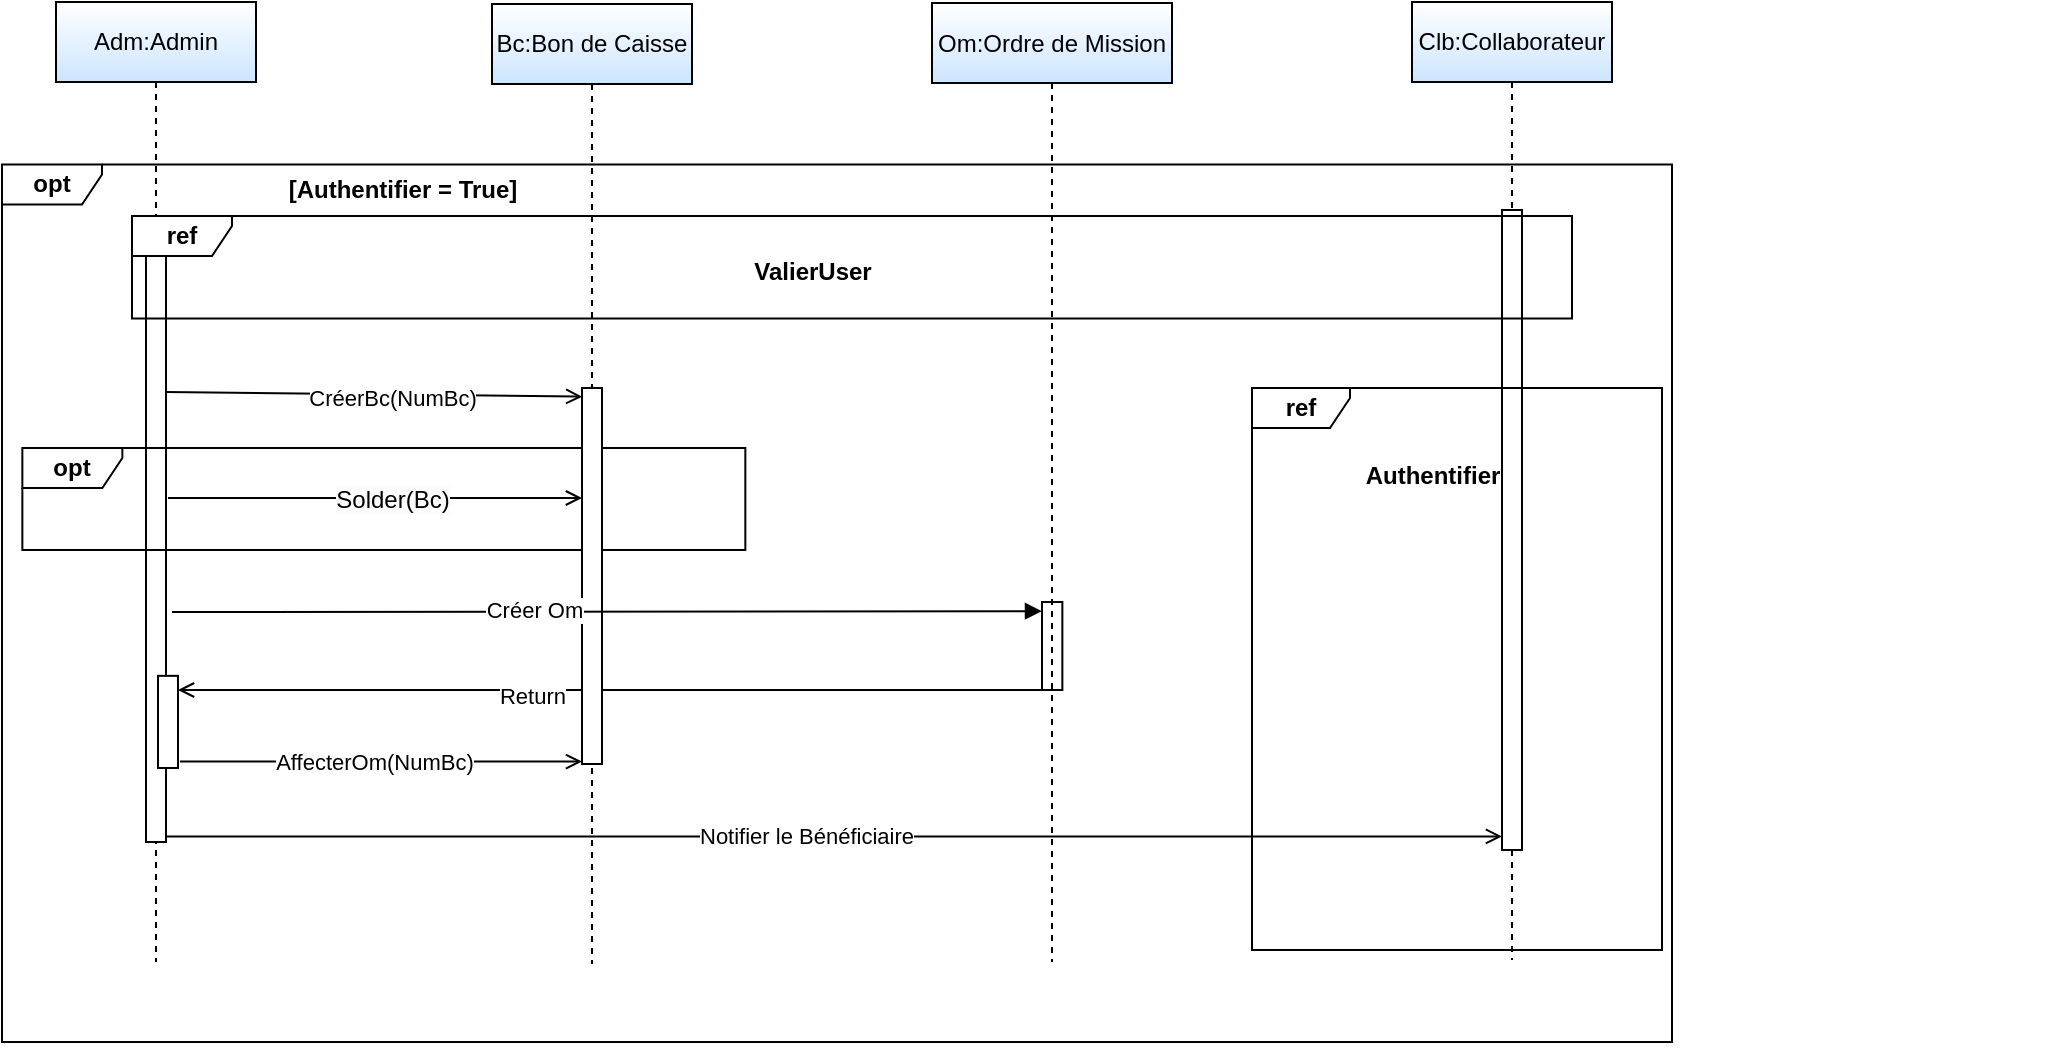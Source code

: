 <mxfile version="24.1.0" type="github">
  <diagram name="Page-1" id="2YBvvXClWsGukQMizWep">
    <mxGraphModel dx="1184" dy="739" grid="1" gridSize="10" guides="1" tooltips="1" connect="1" arrows="1" fold="1" page="1" pageScale="1" pageWidth="850" pageHeight="1100" math="0" shadow="0">
      <root>
        <mxCell id="0" />
        <mxCell id="1" parent="0" />
        <mxCell id="aM9ryv3xv72pqoxQDRHE-1" value="Adm:Admin" style="shape=umlLifeline;perimeter=lifelinePerimeter;whiteSpace=wrap;html=1;container=0;dropTarget=0;collapsible=0;recursiveResize=0;outlineConnect=0;portConstraint=eastwest;newEdgeStyle={&quot;edgeStyle&quot;:&quot;elbowEdgeStyle&quot;,&quot;elbow&quot;:&quot;vertical&quot;,&quot;curved&quot;:0,&quot;rounded&quot;:0};fillColor=default;strokeColor=#000000;gradientColor=#CCE5FF;" parent="1" vertex="1">
          <mxGeometry x="42" y="40" width="100" height="480" as="geometry" />
        </mxCell>
        <mxCell id="aM9ryv3xv72pqoxQDRHE-2" value="" style="html=1;points=[];perimeter=orthogonalPerimeter;outlineConnect=0;targetShapes=umlLifeline;portConstraint=eastwest;newEdgeStyle={&quot;edgeStyle&quot;:&quot;elbowEdgeStyle&quot;,&quot;elbow&quot;:&quot;vertical&quot;,&quot;curved&quot;:0,&quot;rounded&quot;:0};" parent="aM9ryv3xv72pqoxQDRHE-1" vertex="1">
          <mxGeometry x="45" y="110" width="10" height="310" as="geometry" />
        </mxCell>
        <mxCell id="aM9ryv3xv72pqoxQDRHE-5" value="Clb:Collaborateur" style="shape=umlLifeline;perimeter=lifelinePerimeter;whiteSpace=wrap;html=1;container=0;dropTarget=0;collapsible=0;recursiveResize=0;outlineConnect=0;portConstraint=eastwest;newEdgeStyle={&quot;edgeStyle&quot;:&quot;elbowEdgeStyle&quot;,&quot;elbow&quot;:&quot;vertical&quot;,&quot;curved&quot;:0,&quot;rounded&quot;:0};gradientColor=#CCE5FF;" parent="1" vertex="1">
          <mxGeometry x="720" y="40" width="100" height="479" as="geometry" />
        </mxCell>
        <mxCell id="n-zNSpfsTMb-PeeRXI1q-18" value="" style="group" vertex="1" connectable="0" parent="1">
          <mxGeometry x="15" y="124" width="1025" height="443" as="geometry" />
        </mxCell>
        <mxCell id="n-zNSpfsTMb-PeeRXI1q-1" value="&lt;b&gt;opt&lt;/b&gt;" style="shape=umlFrame;whiteSpace=wrap;html=1;pointerEvents=0;width=50;height=20;" vertex="1" parent="n-zNSpfsTMb-PeeRXI1q-18">
          <mxGeometry y="-2.725" width="835" height="438.725" as="geometry" />
        </mxCell>
        <mxCell id="n-zNSpfsTMb-PeeRXI1q-14" value="&lt;b&gt;[Authentifier = True]&lt;/b&gt;" style="text;html=1;align=center;verticalAlign=middle;resizable=0;points=[];autosize=1;strokeColor=none;fillColor=none;" vertex="1" parent="n-zNSpfsTMb-PeeRXI1q-18">
          <mxGeometry x="130.004" y="-5.004" width="140" height="30" as="geometry" />
        </mxCell>
        <mxCell id="n-zNSpfsTMb-PeeRXI1q-28" value="" style="group" vertex="1" connectable="0" parent="n-zNSpfsTMb-PeeRXI1q-18">
          <mxGeometry x="5.09" y="100" width="366.59" height="199" as="geometry" />
        </mxCell>
        <mxCell id="n-zNSpfsTMb-PeeRXI1q-29" value="&lt;b&gt;opt&lt;/b&gt;" style="shape=umlFrame;whiteSpace=wrap;html=1;pointerEvents=0;width=50;height=20;" vertex="1" parent="n-zNSpfsTMb-PeeRXI1q-28">
          <mxGeometry x="5.09" y="39" width="361.49" height="51" as="geometry" />
        </mxCell>
        <mxCell id="n-zNSpfsTMb-PeeRXI1q-70" value="" style="html=1;points=[];perimeter=orthogonalPerimeter;outlineConnect=0;targetShapes=umlLifeline;portConstraint=eastwest;newEdgeStyle={&quot;edgeStyle&quot;:&quot;elbowEdgeStyle&quot;,&quot;elbow&quot;:&quot;vertical&quot;,&quot;curved&quot;:0,&quot;rounded&quot;:0};" vertex="1" parent="n-zNSpfsTMb-PeeRXI1q-28">
          <mxGeometry x="72.91" y="152.92" width="10" height="46.08" as="geometry" />
        </mxCell>
        <mxCell id="n-zNSpfsTMb-PeeRXI1q-32" value="" style="html=1;points=[];perimeter=orthogonalPerimeter;outlineConnect=0;targetShapes=umlLifeline;portConstraint=eastwest;newEdgeStyle={&quot;edgeStyle&quot;:&quot;elbowEdgeStyle&quot;,&quot;elbow&quot;:&quot;vertical&quot;,&quot;curved&quot;:0,&quot;rounded&quot;:0};" vertex="1" parent="n-zNSpfsTMb-PeeRXI1q-18">
          <mxGeometry x="520" y="216" width="10.18" height="44" as="geometry" />
        </mxCell>
        <mxCell id="n-zNSpfsTMb-PeeRXI1q-54" value="" style="endArrow=open;endFill=1;html=1;rounded=0;" edge="1" parent="n-zNSpfsTMb-PeeRXI1q-18" target="n-zNSpfsTMb-PeeRXI1q-70">
          <mxGeometry width="160" relative="1" as="geometry">
            <mxPoint x="520" y="260" as="sourcePoint" />
            <mxPoint x="85" y="260" as="targetPoint" />
          </mxGeometry>
        </mxCell>
        <mxCell id="n-zNSpfsTMb-PeeRXI1q-55" value="Return" style="edgeLabel;html=1;align=center;verticalAlign=middle;resizable=0;points=[];" vertex="1" connectable="0" parent="n-zNSpfsTMb-PeeRXI1q-54">
          <mxGeometry x="0.074" relative="1" as="geometry">
            <mxPoint x="-23" y="3" as="offset" />
          </mxGeometry>
        </mxCell>
        <mxCell id="n-zNSpfsTMb-PeeRXI1q-59" value="" style="endArrow=open;endFill=1;html=1;rounded=0;" edge="1" parent="n-zNSpfsTMb-PeeRXI1q-18" target="n-zNSpfsTMb-PeeRXI1q-20">
          <mxGeometry width="160" relative="1" as="geometry">
            <mxPoint x="89.0" y="295.781" as="sourcePoint" />
            <mxPoint x="285" y="296" as="targetPoint" />
          </mxGeometry>
        </mxCell>
        <mxCell id="n-zNSpfsTMb-PeeRXI1q-64" value="AffecterOm(NumBc)" style="edgeLabel;html=1;align=center;verticalAlign=middle;resizable=0;points=[];" vertex="1" connectable="0" parent="n-zNSpfsTMb-PeeRXI1q-59">
          <mxGeometry x="-0.048" relative="1" as="geometry">
            <mxPoint x="1" as="offset" />
          </mxGeometry>
        </mxCell>
        <mxCell id="n-zNSpfsTMb-PeeRXI1q-16" value="&lt;b&gt;Authentifier&lt;/b&gt;" style="text;html=1;align=center;verticalAlign=middle;resizable=0;points=[];autosize=1;strokeColor=none;fillColor=none;" vertex="1" parent="n-zNSpfsTMb-PeeRXI1q-18">
          <mxGeometry x="669.995" y="137.586" width="90" height="30" as="geometry" />
        </mxCell>
        <mxCell id="aM9ryv3xv72pqoxQDRHE-6" value="" style="html=1;points=[];perimeter=orthogonalPerimeter;outlineConnect=0;targetShapes=umlLifeline;portConstraint=eastwest;newEdgeStyle={&quot;edgeStyle&quot;:&quot;elbowEdgeStyle&quot;,&quot;elbow&quot;:&quot;vertical&quot;,&quot;curved&quot;:0,&quot;rounded&quot;:0};" parent="n-zNSpfsTMb-PeeRXI1q-18" vertex="1">
          <mxGeometry x="750" y="20" width="10" height="320" as="geometry" />
        </mxCell>
        <mxCell id="n-zNSpfsTMb-PeeRXI1q-22" value="" style="group;labelBackgroundColor=none;textShadow=0;fontColor=default;labelBorderColor=default;fillColor=none;" vertex="1" connectable="0" parent="n-zNSpfsTMb-PeeRXI1q-18">
          <mxGeometry x="65" y="23" width="720" height="64" as="geometry" />
        </mxCell>
        <mxCell id="n-zNSpfsTMb-PeeRXI1q-23" value="&lt;b&gt;ref&lt;/b&gt;" style="shape=umlFrame;whiteSpace=wrap;html=1;pointerEvents=0;width=50;height=20;" vertex="1" parent="n-zNSpfsTMb-PeeRXI1q-22">
          <mxGeometry width="720" height="51.2" as="geometry" />
        </mxCell>
        <mxCell id="n-zNSpfsTMb-PeeRXI1q-24" value="&lt;b&gt;ValierUser&lt;/b&gt;" style="text;html=1;align=center;verticalAlign=middle;resizable=0;points=[];autosize=1;strokeColor=none;fillColor=none;" vertex="1" parent="n-zNSpfsTMb-PeeRXI1q-22">
          <mxGeometry x="299.997" y="12.803" width="80" height="30" as="geometry" />
        </mxCell>
        <mxCell id="n-zNSpfsTMb-PeeRXI1q-15" value="&lt;b&gt;ref&lt;/b&gt;" style="shape=umlFrame;whiteSpace=wrap;html=1;pointerEvents=0;width=49;height=20;" vertex="1" parent="n-zNSpfsTMb-PeeRXI1q-18">
          <mxGeometry x="625" y="109" width="205" height="281" as="geometry" />
        </mxCell>
        <mxCell id="n-zNSpfsTMb-PeeRXI1q-19" value="Bc:Bon de Caisse" style="shape=umlLifeline;perimeter=lifelinePerimeter;whiteSpace=wrap;html=1;container=0;dropTarget=0;collapsible=0;recursiveResize=0;outlineConnect=0;portConstraint=eastwest;newEdgeStyle={&quot;edgeStyle&quot;:&quot;elbowEdgeStyle&quot;,&quot;elbow&quot;:&quot;vertical&quot;,&quot;curved&quot;:0,&quot;rounded&quot;:0};gradientColor=#CCE5FF;" vertex="1" parent="1">
          <mxGeometry x="260" y="41" width="100" height="480" as="geometry" />
        </mxCell>
        <mxCell id="n-zNSpfsTMb-PeeRXI1q-20" value="" style="html=1;points=[];perimeter=orthogonalPerimeter;outlineConnect=0;targetShapes=umlLifeline;portConstraint=eastwest;newEdgeStyle={&quot;edgeStyle&quot;:&quot;elbowEdgeStyle&quot;,&quot;elbow&quot;:&quot;vertical&quot;,&quot;curved&quot;:0,&quot;rounded&quot;:0};" vertex="1" parent="n-zNSpfsTMb-PeeRXI1q-19">
          <mxGeometry x="45" y="192" width="10" height="188" as="geometry" />
        </mxCell>
        <mxCell id="n-zNSpfsTMb-PeeRXI1q-31" value="Om:Ordre de Mission" style="shape=umlLifeline;perimeter=lifelinePerimeter;whiteSpace=wrap;html=1;container=0;dropTarget=0;collapsible=0;recursiveResize=0;outlineConnect=0;portConstraint=eastwest;newEdgeStyle={&quot;edgeStyle&quot;:&quot;elbowEdgeStyle&quot;,&quot;elbow&quot;:&quot;vertical&quot;,&quot;curved&quot;:0,&quot;rounded&quot;:0};gradientColor=#CCE5FF;" vertex="1" parent="1">
          <mxGeometry x="480" y="40.5" width="120" height="479.5" as="geometry" />
        </mxCell>
        <mxCell id="n-zNSpfsTMb-PeeRXI1q-67" value="" style="endArrow=open;endFill=1;html=1;rounded=0;" edge="1" parent="1" target="aM9ryv3xv72pqoxQDRHE-6">
          <mxGeometry width="160" relative="1" as="geometry">
            <mxPoint x="97" y="457.206" as="sourcePoint" />
            <mxPoint x="720" y="457.206" as="targetPoint" />
          </mxGeometry>
        </mxCell>
        <mxCell id="n-zNSpfsTMb-PeeRXI1q-68" value="Notifier le Bénéficiaire" style="edgeLabel;html=1;align=center;verticalAlign=middle;resizable=0;points=[];" vertex="1" connectable="0" parent="n-zNSpfsTMb-PeeRXI1q-67">
          <mxGeometry x="-0.048" relative="1" as="geometry">
            <mxPoint x="2" as="offset" />
          </mxGeometry>
        </mxCell>
        <mxCell id="n-zNSpfsTMb-PeeRXI1q-56" value="" style="endArrow=open;endFill=1;html=1;rounded=0;entryX=0.012;entryY=0.023;entryDx=0;entryDy=0;entryPerimeter=0;" edge="1" parent="1" target="n-zNSpfsTMb-PeeRXI1q-20">
          <mxGeometry width="160" relative="1" as="geometry">
            <mxPoint x="97" y="235.02" as="sourcePoint" />
            <mxPoint x="335.47" y="235.02" as="targetPoint" />
          </mxGeometry>
        </mxCell>
        <mxCell id="n-zNSpfsTMb-PeeRXI1q-66" value="CréerBc(NumBc)" style="edgeLabel;html=1;align=center;verticalAlign=middle;resizable=0;points=[];" vertex="1" connectable="0" parent="n-zNSpfsTMb-PeeRXI1q-56">
          <mxGeometry x="0.079" y="-1" relative="1" as="geometry">
            <mxPoint as="offset" />
          </mxGeometry>
        </mxCell>
        <mxCell id="aM9ryv3xv72pqoxQDRHE-9" value="Créer Om" style="html=1;verticalAlign=bottom;endArrow=block;edgeStyle=elbowEdgeStyle;elbow=vertical;curved=0;rounded=0;entryX=0.491;entryY=0.057;entryDx=0;entryDy=0;entryPerimeter=0;" parent="1" edge="1">
          <mxGeometry x="-0.166" y="-8" relative="1" as="geometry">
            <mxPoint x="100" y="345" as="sourcePoint" />
            <Array as="points">
              <mxPoint x="200.421" y="344.587" />
            </Array>
            <mxPoint x="534.998" y="344.987" as="targetPoint" />
            <mxPoint as="offset" />
          </mxGeometry>
        </mxCell>
        <mxCell id="n-zNSpfsTMb-PeeRXI1q-71" value="" style="endArrow=open;endFill=1;html=1;rounded=0;" edge="1" parent="1" target="n-zNSpfsTMb-PeeRXI1q-20">
          <mxGeometry width="160" relative="1" as="geometry">
            <mxPoint x="98" y="288.0" as="sourcePoint" />
            <mxPoint x="336.47" y="288.0" as="targetPoint" />
          </mxGeometry>
        </mxCell>
        <mxCell id="n-zNSpfsTMb-PeeRXI1q-72" value="&lt;span style=&quot;font-size: 12px; background-color: rgb(251, 251, 251);&quot;&gt;Solder(Bc)&lt;/span&gt;" style="edgeLabel;html=1;align=center;verticalAlign=middle;resizable=0;points=[];" vertex="1" connectable="0" parent="n-zNSpfsTMb-PeeRXI1q-71">
          <mxGeometry x="0.079" y="-1" relative="1" as="geometry">
            <mxPoint as="offset" />
          </mxGeometry>
        </mxCell>
      </root>
    </mxGraphModel>
  </diagram>
</mxfile>
